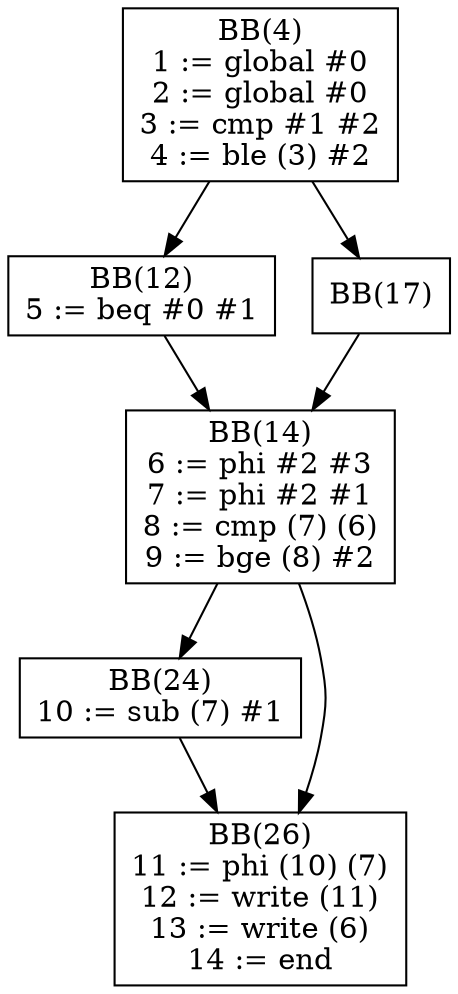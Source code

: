 digraph cfg {
BB4[shape = box, label = "BB(4)\n" + "1 := global #0\n" + "2 := global #0\n" + "3 := cmp #1 #2\n" + "4 := ble (3) #2\n"];
BB12[shape = box, label = "BB(12)\n" + "5 := beq #0 #1\n"];
BB17[shape = box, label = "BB(17)\n"];
BB14[shape = box, label = "BB(14)\n" + "6 := phi #2 #3\n" + "7 := phi #2 #1\n" + "8 := cmp (7) (6)\n" + "9 := bge (8) #2\n"];
BB24[shape = box, label = "BB(24)\n" + "10 := sub (7) #1\n"];
BB26[shape = box, label = "BB(26)\n" + "11 := phi (10) (7)\n" + "12 := write (11)\n" + "13 := write (6)\n" + "14 := end\n"];
BB4 -> BB12;
BB4 -> BB17;
BB12 -> BB14;
BB17 -> BB14;
BB14 -> BB24;
BB14 -> BB26;
BB24 -> BB26;
}
